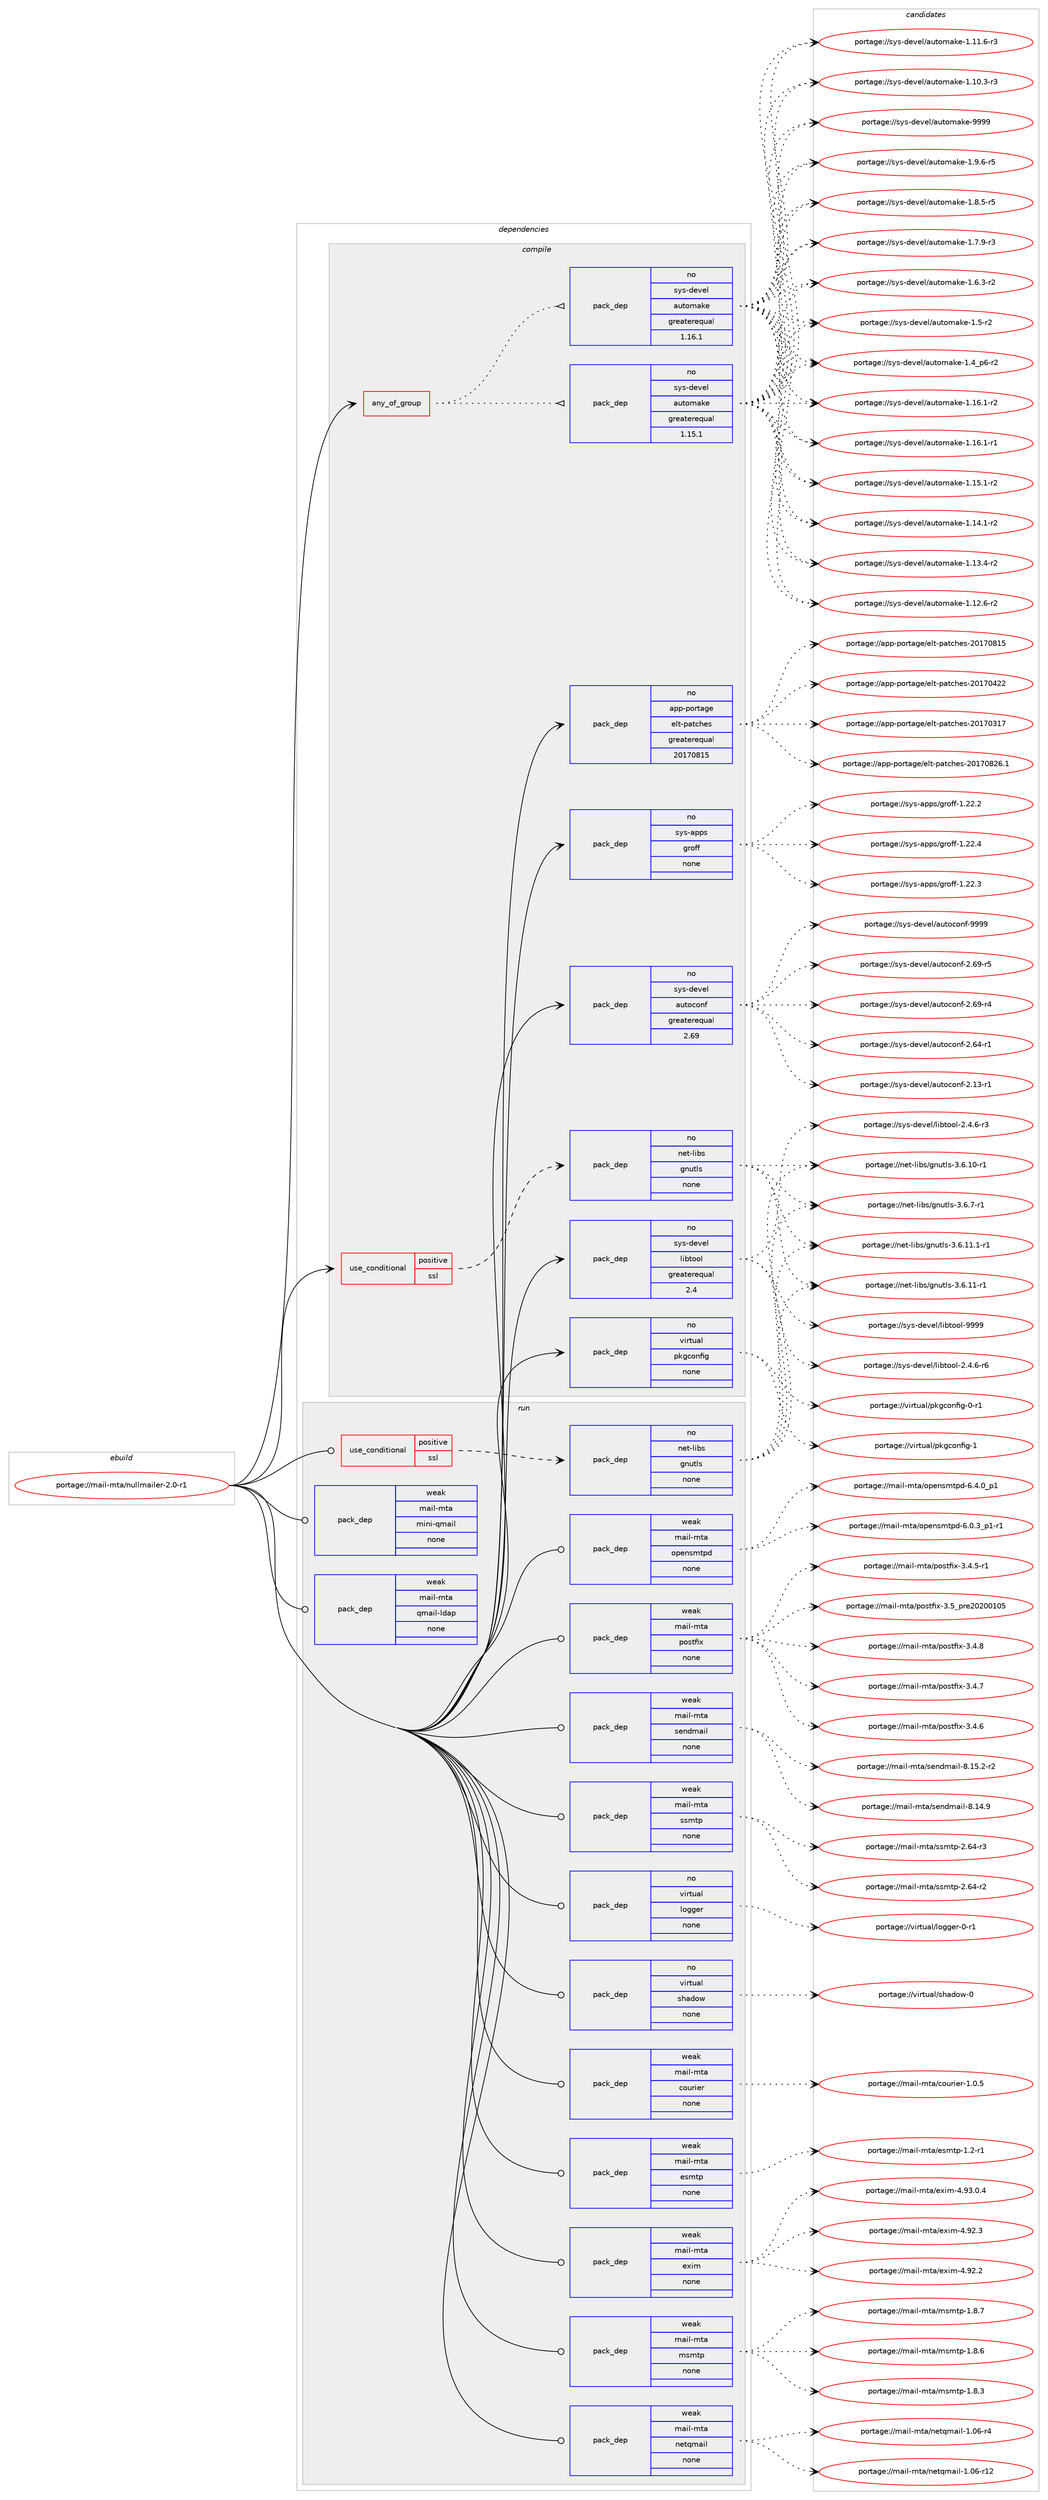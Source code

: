 digraph prolog {

# *************
# Graph options
# *************

newrank=true;
concentrate=true;
compound=true;
graph [rankdir=LR,fontname=Helvetica,fontsize=10,ranksep=1.5];#, ranksep=2.5, nodesep=0.2];
edge  [arrowhead=vee];
node  [fontname=Helvetica,fontsize=10];

# **********
# The ebuild
# **********

subgraph cluster_leftcol {
color=gray;
rank=same;
label=<<i>ebuild</i>>;
id [label="portage://mail-mta/nullmailer-2.0-r1", color=red, width=4, href="../mail-mta/nullmailer-2.0-r1.svg"];
}

# ****************
# The dependencies
# ****************

subgraph cluster_midcol {
color=gray;
label=<<i>dependencies</i>>;
subgraph cluster_compile {
fillcolor="#eeeeee";
style=filled;
label=<<i>compile</i>>;
subgraph any3375 {
dependency231870 [label=<<TABLE BORDER="0" CELLBORDER="1" CELLSPACING="0" CELLPADDING="4"><TR><TD CELLPADDING="10">any_of_group</TD></TR></TABLE>>, shape=none, color=red];subgraph pack175382 {
dependency231871 [label=<<TABLE BORDER="0" CELLBORDER="1" CELLSPACING="0" CELLPADDING="4" WIDTH="220"><TR><TD ROWSPAN="6" CELLPADDING="30">pack_dep</TD></TR><TR><TD WIDTH="110">no</TD></TR><TR><TD>sys-devel</TD></TR><TR><TD>automake</TD></TR><TR><TD>greaterequal</TD></TR><TR><TD>1.16.1</TD></TR></TABLE>>, shape=none, color=blue];
}
dependency231870:e -> dependency231871:w [weight=20,style="dotted",arrowhead="oinv"];
subgraph pack175383 {
dependency231872 [label=<<TABLE BORDER="0" CELLBORDER="1" CELLSPACING="0" CELLPADDING="4" WIDTH="220"><TR><TD ROWSPAN="6" CELLPADDING="30">pack_dep</TD></TR><TR><TD WIDTH="110">no</TD></TR><TR><TD>sys-devel</TD></TR><TR><TD>automake</TD></TR><TR><TD>greaterequal</TD></TR><TR><TD>1.15.1</TD></TR></TABLE>>, shape=none, color=blue];
}
dependency231870:e -> dependency231872:w [weight=20,style="dotted",arrowhead="oinv"];
}
id:e -> dependency231870:w [weight=20,style="solid",arrowhead="vee"];
subgraph cond52940 {
dependency231873 [label=<<TABLE BORDER="0" CELLBORDER="1" CELLSPACING="0" CELLPADDING="4"><TR><TD ROWSPAN="3" CELLPADDING="10">use_conditional</TD></TR><TR><TD>positive</TD></TR><TR><TD>ssl</TD></TR></TABLE>>, shape=none, color=red];
subgraph pack175384 {
dependency231874 [label=<<TABLE BORDER="0" CELLBORDER="1" CELLSPACING="0" CELLPADDING="4" WIDTH="220"><TR><TD ROWSPAN="6" CELLPADDING="30">pack_dep</TD></TR><TR><TD WIDTH="110">no</TD></TR><TR><TD>net-libs</TD></TR><TR><TD>gnutls</TD></TR><TR><TD>none</TD></TR><TR><TD></TD></TR></TABLE>>, shape=none, color=blue];
}
dependency231873:e -> dependency231874:w [weight=20,style="dashed",arrowhead="vee"];
}
id:e -> dependency231873:w [weight=20,style="solid",arrowhead="vee"];
subgraph pack175385 {
dependency231875 [label=<<TABLE BORDER="0" CELLBORDER="1" CELLSPACING="0" CELLPADDING="4" WIDTH="220"><TR><TD ROWSPAN="6" CELLPADDING="30">pack_dep</TD></TR><TR><TD WIDTH="110">no</TD></TR><TR><TD>app-portage</TD></TR><TR><TD>elt-patches</TD></TR><TR><TD>greaterequal</TD></TR><TR><TD>20170815</TD></TR></TABLE>>, shape=none, color=blue];
}
id:e -> dependency231875:w [weight=20,style="solid",arrowhead="vee"];
subgraph pack175386 {
dependency231876 [label=<<TABLE BORDER="0" CELLBORDER="1" CELLSPACING="0" CELLPADDING="4" WIDTH="220"><TR><TD ROWSPAN="6" CELLPADDING="30">pack_dep</TD></TR><TR><TD WIDTH="110">no</TD></TR><TR><TD>sys-apps</TD></TR><TR><TD>groff</TD></TR><TR><TD>none</TD></TR><TR><TD></TD></TR></TABLE>>, shape=none, color=blue];
}
id:e -> dependency231876:w [weight=20,style="solid",arrowhead="vee"];
subgraph pack175387 {
dependency231877 [label=<<TABLE BORDER="0" CELLBORDER="1" CELLSPACING="0" CELLPADDING="4" WIDTH="220"><TR><TD ROWSPAN="6" CELLPADDING="30">pack_dep</TD></TR><TR><TD WIDTH="110">no</TD></TR><TR><TD>sys-devel</TD></TR><TR><TD>autoconf</TD></TR><TR><TD>greaterequal</TD></TR><TR><TD>2.69</TD></TR></TABLE>>, shape=none, color=blue];
}
id:e -> dependency231877:w [weight=20,style="solid",arrowhead="vee"];
subgraph pack175388 {
dependency231878 [label=<<TABLE BORDER="0" CELLBORDER="1" CELLSPACING="0" CELLPADDING="4" WIDTH="220"><TR><TD ROWSPAN="6" CELLPADDING="30">pack_dep</TD></TR><TR><TD WIDTH="110">no</TD></TR><TR><TD>sys-devel</TD></TR><TR><TD>libtool</TD></TR><TR><TD>greaterequal</TD></TR><TR><TD>2.4</TD></TR></TABLE>>, shape=none, color=blue];
}
id:e -> dependency231878:w [weight=20,style="solid",arrowhead="vee"];
subgraph pack175389 {
dependency231879 [label=<<TABLE BORDER="0" CELLBORDER="1" CELLSPACING="0" CELLPADDING="4" WIDTH="220"><TR><TD ROWSPAN="6" CELLPADDING="30">pack_dep</TD></TR><TR><TD WIDTH="110">no</TD></TR><TR><TD>virtual</TD></TR><TR><TD>pkgconfig</TD></TR><TR><TD>none</TD></TR><TR><TD></TD></TR></TABLE>>, shape=none, color=blue];
}
id:e -> dependency231879:w [weight=20,style="solid",arrowhead="vee"];
}
subgraph cluster_compileandrun {
fillcolor="#eeeeee";
style=filled;
label=<<i>compile and run</i>>;
}
subgraph cluster_run {
fillcolor="#eeeeee";
style=filled;
label=<<i>run</i>>;
subgraph cond52941 {
dependency231880 [label=<<TABLE BORDER="0" CELLBORDER="1" CELLSPACING="0" CELLPADDING="4"><TR><TD ROWSPAN="3" CELLPADDING="10">use_conditional</TD></TR><TR><TD>positive</TD></TR><TR><TD>ssl</TD></TR></TABLE>>, shape=none, color=red];
subgraph pack175390 {
dependency231881 [label=<<TABLE BORDER="0" CELLBORDER="1" CELLSPACING="0" CELLPADDING="4" WIDTH="220"><TR><TD ROWSPAN="6" CELLPADDING="30">pack_dep</TD></TR><TR><TD WIDTH="110">no</TD></TR><TR><TD>net-libs</TD></TR><TR><TD>gnutls</TD></TR><TR><TD>none</TD></TR><TR><TD></TD></TR></TABLE>>, shape=none, color=blue];
}
dependency231880:e -> dependency231881:w [weight=20,style="dashed",arrowhead="vee"];
}
id:e -> dependency231880:w [weight=20,style="solid",arrowhead="odot"];
subgraph pack175391 {
dependency231882 [label=<<TABLE BORDER="0" CELLBORDER="1" CELLSPACING="0" CELLPADDING="4" WIDTH="220"><TR><TD ROWSPAN="6" CELLPADDING="30">pack_dep</TD></TR><TR><TD WIDTH="110">no</TD></TR><TR><TD>virtual</TD></TR><TR><TD>logger</TD></TR><TR><TD>none</TD></TR><TR><TD></TD></TR></TABLE>>, shape=none, color=blue];
}
id:e -> dependency231882:w [weight=20,style="solid",arrowhead="odot"];
subgraph pack175392 {
dependency231883 [label=<<TABLE BORDER="0" CELLBORDER="1" CELLSPACING="0" CELLPADDING="4" WIDTH="220"><TR><TD ROWSPAN="6" CELLPADDING="30">pack_dep</TD></TR><TR><TD WIDTH="110">no</TD></TR><TR><TD>virtual</TD></TR><TR><TD>shadow</TD></TR><TR><TD>none</TD></TR><TR><TD></TD></TR></TABLE>>, shape=none, color=blue];
}
id:e -> dependency231883:w [weight=20,style="solid",arrowhead="odot"];
subgraph pack175393 {
dependency231884 [label=<<TABLE BORDER="0" CELLBORDER="1" CELLSPACING="0" CELLPADDING="4" WIDTH="220"><TR><TD ROWSPAN="6" CELLPADDING="30">pack_dep</TD></TR><TR><TD WIDTH="110">weak</TD></TR><TR><TD>mail-mta</TD></TR><TR><TD>courier</TD></TR><TR><TD>none</TD></TR><TR><TD></TD></TR></TABLE>>, shape=none, color=blue];
}
id:e -> dependency231884:w [weight=20,style="solid",arrowhead="odot"];
subgraph pack175394 {
dependency231885 [label=<<TABLE BORDER="0" CELLBORDER="1" CELLSPACING="0" CELLPADDING="4" WIDTH="220"><TR><TD ROWSPAN="6" CELLPADDING="30">pack_dep</TD></TR><TR><TD WIDTH="110">weak</TD></TR><TR><TD>mail-mta</TD></TR><TR><TD>esmtp</TD></TR><TR><TD>none</TD></TR><TR><TD></TD></TR></TABLE>>, shape=none, color=blue];
}
id:e -> dependency231885:w [weight=20,style="solid",arrowhead="odot"];
subgraph pack175395 {
dependency231886 [label=<<TABLE BORDER="0" CELLBORDER="1" CELLSPACING="0" CELLPADDING="4" WIDTH="220"><TR><TD ROWSPAN="6" CELLPADDING="30">pack_dep</TD></TR><TR><TD WIDTH="110">weak</TD></TR><TR><TD>mail-mta</TD></TR><TR><TD>exim</TD></TR><TR><TD>none</TD></TR><TR><TD></TD></TR></TABLE>>, shape=none, color=blue];
}
id:e -> dependency231886:w [weight=20,style="solid",arrowhead="odot"];
subgraph pack175396 {
dependency231887 [label=<<TABLE BORDER="0" CELLBORDER="1" CELLSPACING="0" CELLPADDING="4" WIDTH="220"><TR><TD ROWSPAN="6" CELLPADDING="30">pack_dep</TD></TR><TR><TD WIDTH="110">weak</TD></TR><TR><TD>mail-mta</TD></TR><TR><TD>mini-qmail</TD></TR><TR><TD>none</TD></TR><TR><TD></TD></TR></TABLE>>, shape=none, color=blue];
}
id:e -> dependency231887:w [weight=20,style="solid",arrowhead="odot"];
subgraph pack175397 {
dependency231888 [label=<<TABLE BORDER="0" CELLBORDER="1" CELLSPACING="0" CELLPADDING="4" WIDTH="220"><TR><TD ROWSPAN="6" CELLPADDING="30">pack_dep</TD></TR><TR><TD WIDTH="110">weak</TD></TR><TR><TD>mail-mta</TD></TR><TR><TD>msmtp</TD></TR><TR><TD>none</TD></TR><TR><TD></TD></TR></TABLE>>, shape=none, color=blue];
}
id:e -> dependency231888:w [weight=20,style="solid",arrowhead="odot"];
subgraph pack175398 {
dependency231889 [label=<<TABLE BORDER="0" CELLBORDER="1" CELLSPACING="0" CELLPADDING="4" WIDTH="220"><TR><TD ROWSPAN="6" CELLPADDING="30">pack_dep</TD></TR><TR><TD WIDTH="110">weak</TD></TR><TR><TD>mail-mta</TD></TR><TR><TD>netqmail</TD></TR><TR><TD>none</TD></TR><TR><TD></TD></TR></TABLE>>, shape=none, color=blue];
}
id:e -> dependency231889:w [weight=20,style="solid",arrowhead="odot"];
subgraph pack175399 {
dependency231890 [label=<<TABLE BORDER="0" CELLBORDER="1" CELLSPACING="0" CELLPADDING="4" WIDTH="220"><TR><TD ROWSPAN="6" CELLPADDING="30">pack_dep</TD></TR><TR><TD WIDTH="110">weak</TD></TR><TR><TD>mail-mta</TD></TR><TR><TD>opensmtpd</TD></TR><TR><TD>none</TD></TR><TR><TD></TD></TR></TABLE>>, shape=none, color=blue];
}
id:e -> dependency231890:w [weight=20,style="solid",arrowhead="odot"];
subgraph pack175400 {
dependency231891 [label=<<TABLE BORDER="0" CELLBORDER="1" CELLSPACING="0" CELLPADDING="4" WIDTH="220"><TR><TD ROWSPAN="6" CELLPADDING="30">pack_dep</TD></TR><TR><TD WIDTH="110">weak</TD></TR><TR><TD>mail-mta</TD></TR><TR><TD>postfix</TD></TR><TR><TD>none</TD></TR><TR><TD></TD></TR></TABLE>>, shape=none, color=blue];
}
id:e -> dependency231891:w [weight=20,style="solid",arrowhead="odot"];
subgraph pack175401 {
dependency231892 [label=<<TABLE BORDER="0" CELLBORDER="1" CELLSPACING="0" CELLPADDING="4" WIDTH="220"><TR><TD ROWSPAN="6" CELLPADDING="30">pack_dep</TD></TR><TR><TD WIDTH="110">weak</TD></TR><TR><TD>mail-mta</TD></TR><TR><TD>qmail-ldap</TD></TR><TR><TD>none</TD></TR><TR><TD></TD></TR></TABLE>>, shape=none, color=blue];
}
id:e -> dependency231892:w [weight=20,style="solid",arrowhead="odot"];
subgraph pack175402 {
dependency231893 [label=<<TABLE BORDER="0" CELLBORDER="1" CELLSPACING="0" CELLPADDING="4" WIDTH="220"><TR><TD ROWSPAN="6" CELLPADDING="30">pack_dep</TD></TR><TR><TD WIDTH="110">weak</TD></TR><TR><TD>mail-mta</TD></TR><TR><TD>sendmail</TD></TR><TR><TD>none</TD></TR><TR><TD></TD></TR></TABLE>>, shape=none, color=blue];
}
id:e -> dependency231893:w [weight=20,style="solid",arrowhead="odot"];
subgraph pack175403 {
dependency231894 [label=<<TABLE BORDER="0" CELLBORDER="1" CELLSPACING="0" CELLPADDING="4" WIDTH="220"><TR><TD ROWSPAN="6" CELLPADDING="30">pack_dep</TD></TR><TR><TD WIDTH="110">weak</TD></TR><TR><TD>mail-mta</TD></TR><TR><TD>ssmtp</TD></TR><TR><TD>none</TD></TR><TR><TD></TD></TR></TABLE>>, shape=none, color=blue];
}
id:e -> dependency231894:w [weight=20,style="solid",arrowhead="odot"];
}
}

# **************
# The candidates
# **************

subgraph cluster_choices {
rank=same;
color=gray;
label=<<i>candidates</i>>;

subgraph choice175382 {
color=black;
nodesep=1;
choice115121115451001011181011084797117116111109971071014557575757 [label="portage://sys-devel/automake-9999", color=red, width=4,href="../sys-devel/automake-9999.svg"];
choice115121115451001011181011084797117116111109971071014549465746544511453 [label="portage://sys-devel/automake-1.9.6-r5", color=red, width=4,href="../sys-devel/automake-1.9.6-r5.svg"];
choice115121115451001011181011084797117116111109971071014549465646534511453 [label="portage://sys-devel/automake-1.8.5-r5", color=red, width=4,href="../sys-devel/automake-1.8.5-r5.svg"];
choice115121115451001011181011084797117116111109971071014549465546574511451 [label="portage://sys-devel/automake-1.7.9-r3", color=red, width=4,href="../sys-devel/automake-1.7.9-r3.svg"];
choice115121115451001011181011084797117116111109971071014549465446514511450 [label="portage://sys-devel/automake-1.6.3-r2", color=red, width=4,href="../sys-devel/automake-1.6.3-r2.svg"];
choice11512111545100101118101108479711711611110997107101454946534511450 [label="portage://sys-devel/automake-1.5-r2", color=red, width=4,href="../sys-devel/automake-1.5-r2.svg"];
choice115121115451001011181011084797117116111109971071014549465295112544511450 [label="portage://sys-devel/automake-1.4_p6-r2", color=red, width=4,href="../sys-devel/automake-1.4_p6-r2.svg"];
choice11512111545100101118101108479711711611110997107101454946495446494511450 [label="portage://sys-devel/automake-1.16.1-r2", color=red, width=4,href="../sys-devel/automake-1.16.1-r2.svg"];
choice11512111545100101118101108479711711611110997107101454946495446494511449 [label="portage://sys-devel/automake-1.16.1-r1", color=red, width=4,href="../sys-devel/automake-1.16.1-r1.svg"];
choice11512111545100101118101108479711711611110997107101454946495346494511450 [label="portage://sys-devel/automake-1.15.1-r2", color=red, width=4,href="../sys-devel/automake-1.15.1-r2.svg"];
choice11512111545100101118101108479711711611110997107101454946495246494511450 [label="portage://sys-devel/automake-1.14.1-r2", color=red, width=4,href="../sys-devel/automake-1.14.1-r2.svg"];
choice11512111545100101118101108479711711611110997107101454946495146524511450 [label="portage://sys-devel/automake-1.13.4-r2", color=red, width=4,href="../sys-devel/automake-1.13.4-r2.svg"];
choice11512111545100101118101108479711711611110997107101454946495046544511450 [label="portage://sys-devel/automake-1.12.6-r2", color=red, width=4,href="../sys-devel/automake-1.12.6-r2.svg"];
choice11512111545100101118101108479711711611110997107101454946494946544511451 [label="portage://sys-devel/automake-1.11.6-r3", color=red, width=4,href="../sys-devel/automake-1.11.6-r3.svg"];
choice11512111545100101118101108479711711611110997107101454946494846514511451 [label="portage://sys-devel/automake-1.10.3-r3", color=red, width=4,href="../sys-devel/automake-1.10.3-r3.svg"];
dependency231871:e -> choice115121115451001011181011084797117116111109971071014557575757:w [style=dotted,weight="100"];
dependency231871:e -> choice115121115451001011181011084797117116111109971071014549465746544511453:w [style=dotted,weight="100"];
dependency231871:e -> choice115121115451001011181011084797117116111109971071014549465646534511453:w [style=dotted,weight="100"];
dependency231871:e -> choice115121115451001011181011084797117116111109971071014549465546574511451:w [style=dotted,weight="100"];
dependency231871:e -> choice115121115451001011181011084797117116111109971071014549465446514511450:w [style=dotted,weight="100"];
dependency231871:e -> choice11512111545100101118101108479711711611110997107101454946534511450:w [style=dotted,weight="100"];
dependency231871:e -> choice115121115451001011181011084797117116111109971071014549465295112544511450:w [style=dotted,weight="100"];
dependency231871:e -> choice11512111545100101118101108479711711611110997107101454946495446494511450:w [style=dotted,weight="100"];
dependency231871:e -> choice11512111545100101118101108479711711611110997107101454946495446494511449:w [style=dotted,weight="100"];
dependency231871:e -> choice11512111545100101118101108479711711611110997107101454946495346494511450:w [style=dotted,weight="100"];
dependency231871:e -> choice11512111545100101118101108479711711611110997107101454946495246494511450:w [style=dotted,weight="100"];
dependency231871:e -> choice11512111545100101118101108479711711611110997107101454946495146524511450:w [style=dotted,weight="100"];
dependency231871:e -> choice11512111545100101118101108479711711611110997107101454946495046544511450:w [style=dotted,weight="100"];
dependency231871:e -> choice11512111545100101118101108479711711611110997107101454946494946544511451:w [style=dotted,weight="100"];
dependency231871:e -> choice11512111545100101118101108479711711611110997107101454946494846514511451:w [style=dotted,weight="100"];
}
subgraph choice175383 {
color=black;
nodesep=1;
choice115121115451001011181011084797117116111109971071014557575757 [label="portage://sys-devel/automake-9999", color=red, width=4,href="../sys-devel/automake-9999.svg"];
choice115121115451001011181011084797117116111109971071014549465746544511453 [label="portage://sys-devel/automake-1.9.6-r5", color=red, width=4,href="../sys-devel/automake-1.9.6-r5.svg"];
choice115121115451001011181011084797117116111109971071014549465646534511453 [label="portage://sys-devel/automake-1.8.5-r5", color=red, width=4,href="../sys-devel/automake-1.8.5-r5.svg"];
choice115121115451001011181011084797117116111109971071014549465546574511451 [label="portage://sys-devel/automake-1.7.9-r3", color=red, width=4,href="../sys-devel/automake-1.7.9-r3.svg"];
choice115121115451001011181011084797117116111109971071014549465446514511450 [label="portage://sys-devel/automake-1.6.3-r2", color=red, width=4,href="../sys-devel/automake-1.6.3-r2.svg"];
choice11512111545100101118101108479711711611110997107101454946534511450 [label="portage://sys-devel/automake-1.5-r2", color=red, width=4,href="../sys-devel/automake-1.5-r2.svg"];
choice115121115451001011181011084797117116111109971071014549465295112544511450 [label="portage://sys-devel/automake-1.4_p6-r2", color=red, width=4,href="../sys-devel/automake-1.4_p6-r2.svg"];
choice11512111545100101118101108479711711611110997107101454946495446494511450 [label="portage://sys-devel/automake-1.16.1-r2", color=red, width=4,href="../sys-devel/automake-1.16.1-r2.svg"];
choice11512111545100101118101108479711711611110997107101454946495446494511449 [label="portage://sys-devel/automake-1.16.1-r1", color=red, width=4,href="../sys-devel/automake-1.16.1-r1.svg"];
choice11512111545100101118101108479711711611110997107101454946495346494511450 [label="portage://sys-devel/automake-1.15.1-r2", color=red, width=4,href="../sys-devel/automake-1.15.1-r2.svg"];
choice11512111545100101118101108479711711611110997107101454946495246494511450 [label="portage://sys-devel/automake-1.14.1-r2", color=red, width=4,href="../sys-devel/automake-1.14.1-r2.svg"];
choice11512111545100101118101108479711711611110997107101454946495146524511450 [label="portage://sys-devel/automake-1.13.4-r2", color=red, width=4,href="../sys-devel/automake-1.13.4-r2.svg"];
choice11512111545100101118101108479711711611110997107101454946495046544511450 [label="portage://sys-devel/automake-1.12.6-r2", color=red, width=4,href="../sys-devel/automake-1.12.6-r2.svg"];
choice11512111545100101118101108479711711611110997107101454946494946544511451 [label="portage://sys-devel/automake-1.11.6-r3", color=red, width=4,href="../sys-devel/automake-1.11.6-r3.svg"];
choice11512111545100101118101108479711711611110997107101454946494846514511451 [label="portage://sys-devel/automake-1.10.3-r3", color=red, width=4,href="../sys-devel/automake-1.10.3-r3.svg"];
dependency231872:e -> choice115121115451001011181011084797117116111109971071014557575757:w [style=dotted,weight="100"];
dependency231872:e -> choice115121115451001011181011084797117116111109971071014549465746544511453:w [style=dotted,weight="100"];
dependency231872:e -> choice115121115451001011181011084797117116111109971071014549465646534511453:w [style=dotted,weight="100"];
dependency231872:e -> choice115121115451001011181011084797117116111109971071014549465546574511451:w [style=dotted,weight="100"];
dependency231872:e -> choice115121115451001011181011084797117116111109971071014549465446514511450:w [style=dotted,weight="100"];
dependency231872:e -> choice11512111545100101118101108479711711611110997107101454946534511450:w [style=dotted,weight="100"];
dependency231872:e -> choice115121115451001011181011084797117116111109971071014549465295112544511450:w [style=dotted,weight="100"];
dependency231872:e -> choice11512111545100101118101108479711711611110997107101454946495446494511450:w [style=dotted,weight="100"];
dependency231872:e -> choice11512111545100101118101108479711711611110997107101454946495446494511449:w [style=dotted,weight="100"];
dependency231872:e -> choice11512111545100101118101108479711711611110997107101454946495346494511450:w [style=dotted,weight="100"];
dependency231872:e -> choice11512111545100101118101108479711711611110997107101454946495246494511450:w [style=dotted,weight="100"];
dependency231872:e -> choice11512111545100101118101108479711711611110997107101454946495146524511450:w [style=dotted,weight="100"];
dependency231872:e -> choice11512111545100101118101108479711711611110997107101454946495046544511450:w [style=dotted,weight="100"];
dependency231872:e -> choice11512111545100101118101108479711711611110997107101454946494946544511451:w [style=dotted,weight="100"];
dependency231872:e -> choice11512111545100101118101108479711711611110997107101454946494846514511451:w [style=dotted,weight="100"];
}
subgraph choice175384 {
color=black;
nodesep=1;
choice1101011164510810598115471031101171161081154551465446554511449 [label="portage://net-libs/gnutls-3.6.7-r1", color=red, width=4,href="../net-libs/gnutls-3.6.7-r1.svg"];
choice1101011164510810598115471031101171161081154551465446494946494511449 [label="portage://net-libs/gnutls-3.6.11.1-r1", color=red, width=4,href="../net-libs/gnutls-3.6.11.1-r1.svg"];
choice110101116451081059811547103110117116108115455146544649494511449 [label="portage://net-libs/gnutls-3.6.11-r1", color=red, width=4,href="../net-libs/gnutls-3.6.11-r1.svg"];
choice110101116451081059811547103110117116108115455146544649484511449 [label="portage://net-libs/gnutls-3.6.10-r1", color=red, width=4,href="../net-libs/gnutls-3.6.10-r1.svg"];
dependency231874:e -> choice1101011164510810598115471031101171161081154551465446554511449:w [style=dotted,weight="100"];
dependency231874:e -> choice1101011164510810598115471031101171161081154551465446494946494511449:w [style=dotted,weight="100"];
dependency231874:e -> choice110101116451081059811547103110117116108115455146544649494511449:w [style=dotted,weight="100"];
dependency231874:e -> choice110101116451081059811547103110117116108115455146544649484511449:w [style=dotted,weight="100"];
}
subgraph choice175385 {
color=black;
nodesep=1;
choice971121124511211111411697103101471011081164511297116991041011154550484955485650544649 [label="portage://app-portage/elt-patches-20170826.1", color=red, width=4,href="../app-portage/elt-patches-20170826.1.svg"];
choice97112112451121111141169710310147101108116451129711699104101115455048495548564953 [label="portage://app-portage/elt-patches-20170815", color=red, width=4,href="../app-portage/elt-patches-20170815.svg"];
choice97112112451121111141169710310147101108116451129711699104101115455048495548525050 [label="portage://app-portage/elt-patches-20170422", color=red, width=4,href="../app-portage/elt-patches-20170422.svg"];
choice97112112451121111141169710310147101108116451129711699104101115455048495548514955 [label="portage://app-portage/elt-patches-20170317", color=red, width=4,href="../app-portage/elt-patches-20170317.svg"];
dependency231875:e -> choice971121124511211111411697103101471011081164511297116991041011154550484955485650544649:w [style=dotted,weight="100"];
dependency231875:e -> choice97112112451121111141169710310147101108116451129711699104101115455048495548564953:w [style=dotted,weight="100"];
dependency231875:e -> choice97112112451121111141169710310147101108116451129711699104101115455048495548525050:w [style=dotted,weight="100"];
dependency231875:e -> choice97112112451121111141169710310147101108116451129711699104101115455048495548514955:w [style=dotted,weight="100"];
}
subgraph choice175386 {
color=black;
nodesep=1;
choice11512111545971121121154710311411110210245494650504652 [label="portage://sys-apps/groff-1.22.4", color=red, width=4,href="../sys-apps/groff-1.22.4.svg"];
choice11512111545971121121154710311411110210245494650504651 [label="portage://sys-apps/groff-1.22.3", color=red, width=4,href="../sys-apps/groff-1.22.3.svg"];
choice11512111545971121121154710311411110210245494650504650 [label="portage://sys-apps/groff-1.22.2", color=red, width=4,href="../sys-apps/groff-1.22.2.svg"];
dependency231876:e -> choice11512111545971121121154710311411110210245494650504652:w [style=dotted,weight="100"];
dependency231876:e -> choice11512111545971121121154710311411110210245494650504651:w [style=dotted,weight="100"];
dependency231876:e -> choice11512111545971121121154710311411110210245494650504650:w [style=dotted,weight="100"];
}
subgraph choice175387 {
color=black;
nodesep=1;
choice115121115451001011181011084797117116111991111101024557575757 [label="portage://sys-devel/autoconf-9999", color=red, width=4,href="../sys-devel/autoconf-9999.svg"];
choice1151211154510010111810110847971171161119911111010245504654574511453 [label="portage://sys-devel/autoconf-2.69-r5", color=red, width=4,href="../sys-devel/autoconf-2.69-r5.svg"];
choice1151211154510010111810110847971171161119911111010245504654574511452 [label="portage://sys-devel/autoconf-2.69-r4", color=red, width=4,href="../sys-devel/autoconf-2.69-r4.svg"];
choice1151211154510010111810110847971171161119911111010245504654524511449 [label="portage://sys-devel/autoconf-2.64-r1", color=red, width=4,href="../sys-devel/autoconf-2.64-r1.svg"];
choice1151211154510010111810110847971171161119911111010245504649514511449 [label="portage://sys-devel/autoconf-2.13-r1", color=red, width=4,href="../sys-devel/autoconf-2.13-r1.svg"];
dependency231877:e -> choice115121115451001011181011084797117116111991111101024557575757:w [style=dotted,weight="100"];
dependency231877:e -> choice1151211154510010111810110847971171161119911111010245504654574511453:w [style=dotted,weight="100"];
dependency231877:e -> choice1151211154510010111810110847971171161119911111010245504654574511452:w [style=dotted,weight="100"];
dependency231877:e -> choice1151211154510010111810110847971171161119911111010245504654524511449:w [style=dotted,weight="100"];
dependency231877:e -> choice1151211154510010111810110847971171161119911111010245504649514511449:w [style=dotted,weight="100"];
}
subgraph choice175388 {
color=black;
nodesep=1;
choice1151211154510010111810110847108105981161111111084557575757 [label="portage://sys-devel/libtool-9999", color=red, width=4,href="../sys-devel/libtool-9999.svg"];
choice1151211154510010111810110847108105981161111111084550465246544511454 [label="portage://sys-devel/libtool-2.4.6-r6", color=red, width=4,href="../sys-devel/libtool-2.4.6-r6.svg"];
choice1151211154510010111810110847108105981161111111084550465246544511451 [label="portage://sys-devel/libtool-2.4.6-r3", color=red, width=4,href="../sys-devel/libtool-2.4.6-r3.svg"];
dependency231878:e -> choice1151211154510010111810110847108105981161111111084557575757:w [style=dotted,weight="100"];
dependency231878:e -> choice1151211154510010111810110847108105981161111111084550465246544511454:w [style=dotted,weight="100"];
dependency231878:e -> choice1151211154510010111810110847108105981161111111084550465246544511451:w [style=dotted,weight="100"];
}
subgraph choice175389 {
color=black;
nodesep=1;
choice1181051141161179710847112107103991111101021051034549 [label="portage://virtual/pkgconfig-1", color=red, width=4,href="../virtual/pkgconfig-1.svg"];
choice11810511411611797108471121071039911111010210510345484511449 [label="portage://virtual/pkgconfig-0-r1", color=red, width=4,href="../virtual/pkgconfig-0-r1.svg"];
dependency231879:e -> choice1181051141161179710847112107103991111101021051034549:w [style=dotted,weight="100"];
dependency231879:e -> choice11810511411611797108471121071039911111010210510345484511449:w [style=dotted,weight="100"];
}
subgraph choice175390 {
color=black;
nodesep=1;
choice1101011164510810598115471031101171161081154551465446554511449 [label="portage://net-libs/gnutls-3.6.7-r1", color=red, width=4,href="../net-libs/gnutls-3.6.7-r1.svg"];
choice1101011164510810598115471031101171161081154551465446494946494511449 [label="portage://net-libs/gnutls-3.6.11.1-r1", color=red, width=4,href="../net-libs/gnutls-3.6.11.1-r1.svg"];
choice110101116451081059811547103110117116108115455146544649494511449 [label="portage://net-libs/gnutls-3.6.11-r1", color=red, width=4,href="../net-libs/gnutls-3.6.11-r1.svg"];
choice110101116451081059811547103110117116108115455146544649484511449 [label="portage://net-libs/gnutls-3.6.10-r1", color=red, width=4,href="../net-libs/gnutls-3.6.10-r1.svg"];
dependency231881:e -> choice1101011164510810598115471031101171161081154551465446554511449:w [style=dotted,weight="100"];
dependency231881:e -> choice1101011164510810598115471031101171161081154551465446494946494511449:w [style=dotted,weight="100"];
dependency231881:e -> choice110101116451081059811547103110117116108115455146544649494511449:w [style=dotted,weight="100"];
dependency231881:e -> choice110101116451081059811547103110117116108115455146544649484511449:w [style=dotted,weight="100"];
}
subgraph choice175391 {
color=black;
nodesep=1;
choice118105114116117971084710811110310310111445484511449 [label="portage://virtual/logger-0-r1", color=red, width=4,href="../virtual/logger-0-r1.svg"];
dependency231882:e -> choice118105114116117971084710811110310310111445484511449:w [style=dotted,weight="100"];
}
subgraph choice175392 {
color=black;
nodesep=1;
choice1181051141161179710847115104971001111194548 [label="portage://virtual/shadow-0", color=red, width=4,href="../virtual/shadow-0.svg"];
dependency231883:e -> choice1181051141161179710847115104971001111194548:w [style=dotted,weight="100"];
}
subgraph choice175393 {
color=black;
nodesep=1;
choice1099710510845109116974799111117114105101114454946484653 [label="portage://mail-mta/courier-1.0.5", color=red, width=4,href="../mail-mta/courier-1.0.5.svg"];
dependency231884:e -> choice1099710510845109116974799111117114105101114454946484653:w [style=dotted,weight="100"];
}
subgraph choice175394 {
color=black;
nodesep=1;
choice10997105108451091169747101115109116112454946504511449 [label="portage://mail-mta/esmtp-1.2-r1", color=red, width=4,href="../mail-mta/esmtp-1.2-r1.svg"];
dependency231885:e -> choice10997105108451091169747101115109116112454946504511449:w [style=dotted,weight="100"];
}
subgraph choice175395 {
color=black;
nodesep=1;
choice10997105108451091169747101120105109455246575146484652 [label="portage://mail-mta/exim-4.93.0.4", color=red, width=4,href="../mail-mta/exim-4.93.0.4.svg"];
choice1099710510845109116974710112010510945524657504651 [label="portage://mail-mta/exim-4.92.3", color=red, width=4,href="../mail-mta/exim-4.92.3.svg"];
choice1099710510845109116974710112010510945524657504650 [label="portage://mail-mta/exim-4.92.2", color=red, width=4,href="../mail-mta/exim-4.92.2.svg"];
dependency231886:e -> choice10997105108451091169747101120105109455246575146484652:w [style=dotted,weight="100"];
dependency231886:e -> choice1099710510845109116974710112010510945524657504651:w [style=dotted,weight="100"];
dependency231886:e -> choice1099710510845109116974710112010510945524657504650:w [style=dotted,weight="100"];
}
subgraph choice175396 {
color=black;
nodesep=1;
}
subgraph choice175397 {
color=black;
nodesep=1;
choice10997105108451091169747109115109116112454946564655 [label="portage://mail-mta/msmtp-1.8.7", color=red, width=4,href="../mail-mta/msmtp-1.8.7.svg"];
choice10997105108451091169747109115109116112454946564654 [label="portage://mail-mta/msmtp-1.8.6", color=red, width=4,href="../mail-mta/msmtp-1.8.6.svg"];
choice10997105108451091169747109115109116112454946564651 [label="portage://mail-mta/msmtp-1.8.3", color=red, width=4,href="../mail-mta/msmtp-1.8.3.svg"];
dependency231888:e -> choice10997105108451091169747109115109116112454946564655:w [style=dotted,weight="100"];
dependency231888:e -> choice10997105108451091169747109115109116112454946564654:w [style=dotted,weight="100"];
dependency231888:e -> choice10997105108451091169747109115109116112454946564651:w [style=dotted,weight="100"];
}
subgraph choice175398 {
color=black;
nodesep=1;
choice109971051084510911697471101011161131099710510845494648544511452 [label="portage://mail-mta/netqmail-1.06-r4", color=red, width=4,href="../mail-mta/netqmail-1.06-r4.svg"];
choice10997105108451091169747110101116113109971051084549464854451144950 [label="portage://mail-mta/netqmail-1.06-r12", color=red, width=4,href="../mail-mta/netqmail-1.06-r12.svg"];
dependency231889:e -> choice109971051084510911697471101011161131099710510845494648544511452:w [style=dotted,weight="100"];
dependency231889:e -> choice10997105108451091169747110101116113109971051084549464854451144950:w [style=dotted,weight="100"];
}
subgraph choice175399 {
color=black;
nodesep=1;
choice109971051084510911697471111121011101151091161121004554465246489511249 [label="portage://mail-mta/opensmtpd-6.4.0_p1", color=red, width=4,href="../mail-mta/opensmtpd-6.4.0_p1.svg"];
choice1099710510845109116974711111210111011510911611210045544648465195112494511449 [label="portage://mail-mta/opensmtpd-6.0.3_p1-r1", color=red, width=4,href="../mail-mta/opensmtpd-6.0.3_p1-r1.svg"];
dependency231890:e -> choice109971051084510911697471111121011101151091161121004554465246489511249:w [style=dotted,weight="100"];
dependency231890:e -> choice1099710510845109116974711111210111011510911611210045544648465195112494511449:w [style=dotted,weight="100"];
}
subgraph choice175400 {
color=black;
nodesep=1;
choice1099710510845109116974711211111511610210512045514653951121141015048504848494853 [label="portage://mail-mta/postfix-3.5_pre20200105", color=red, width=4,href="../mail-mta/postfix-3.5_pre20200105.svg"];
choice10997105108451091169747112111115116102105120455146524656 [label="portage://mail-mta/postfix-3.4.8", color=red, width=4,href="../mail-mta/postfix-3.4.8.svg"];
choice10997105108451091169747112111115116102105120455146524655 [label="portage://mail-mta/postfix-3.4.7", color=red, width=4,href="../mail-mta/postfix-3.4.7.svg"];
choice10997105108451091169747112111115116102105120455146524654 [label="portage://mail-mta/postfix-3.4.6", color=red, width=4,href="../mail-mta/postfix-3.4.6.svg"];
choice109971051084510911697471121111151161021051204551465246534511449 [label="portage://mail-mta/postfix-3.4.5-r1", color=red, width=4,href="../mail-mta/postfix-3.4.5-r1.svg"];
dependency231891:e -> choice1099710510845109116974711211111511610210512045514653951121141015048504848494853:w [style=dotted,weight="100"];
dependency231891:e -> choice10997105108451091169747112111115116102105120455146524656:w [style=dotted,weight="100"];
dependency231891:e -> choice10997105108451091169747112111115116102105120455146524655:w [style=dotted,weight="100"];
dependency231891:e -> choice10997105108451091169747112111115116102105120455146524654:w [style=dotted,weight="100"];
dependency231891:e -> choice109971051084510911697471121111151161021051204551465246534511449:w [style=dotted,weight="100"];
}
subgraph choice175401 {
color=black;
nodesep=1;
}
subgraph choice175402 {
color=black;
nodesep=1;
choice1099710510845109116974711510111010010997105108455646495346504511450 [label="portage://mail-mta/sendmail-8.15.2-r2", color=red, width=4,href="../mail-mta/sendmail-8.15.2-r2.svg"];
choice109971051084510911697471151011101001099710510845564649524657 [label="portage://mail-mta/sendmail-8.14.9", color=red, width=4,href="../mail-mta/sendmail-8.14.9.svg"];
dependency231893:e -> choice1099710510845109116974711510111010010997105108455646495346504511450:w [style=dotted,weight="100"];
dependency231893:e -> choice109971051084510911697471151011101001099710510845564649524657:w [style=dotted,weight="100"];
}
subgraph choice175403 {
color=black;
nodesep=1;
choice1099710510845109116974711511510911611245504654524511451 [label="portage://mail-mta/ssmtp-2.64-r3", color=red, width=4,href="../mail-mta/ssmtp-2.64-r3.svg"];
choice1099710510845109116974711511510911611245504654524511450 [label="portage://mail-mta/ssmtp-2.64-r2", color=red, width=4,href="../mail-mta/ssmtp-2.64-r2.svg"];
dependency231894:e -> choice1099710510845109116974711511510911611245504654524511451:w [style=dotted,weight="100"];
dependency231894:e -> choice1099710510845109116974711511510911611245504654524511450:w [style=dotted,weight="100"];
}
}

}
